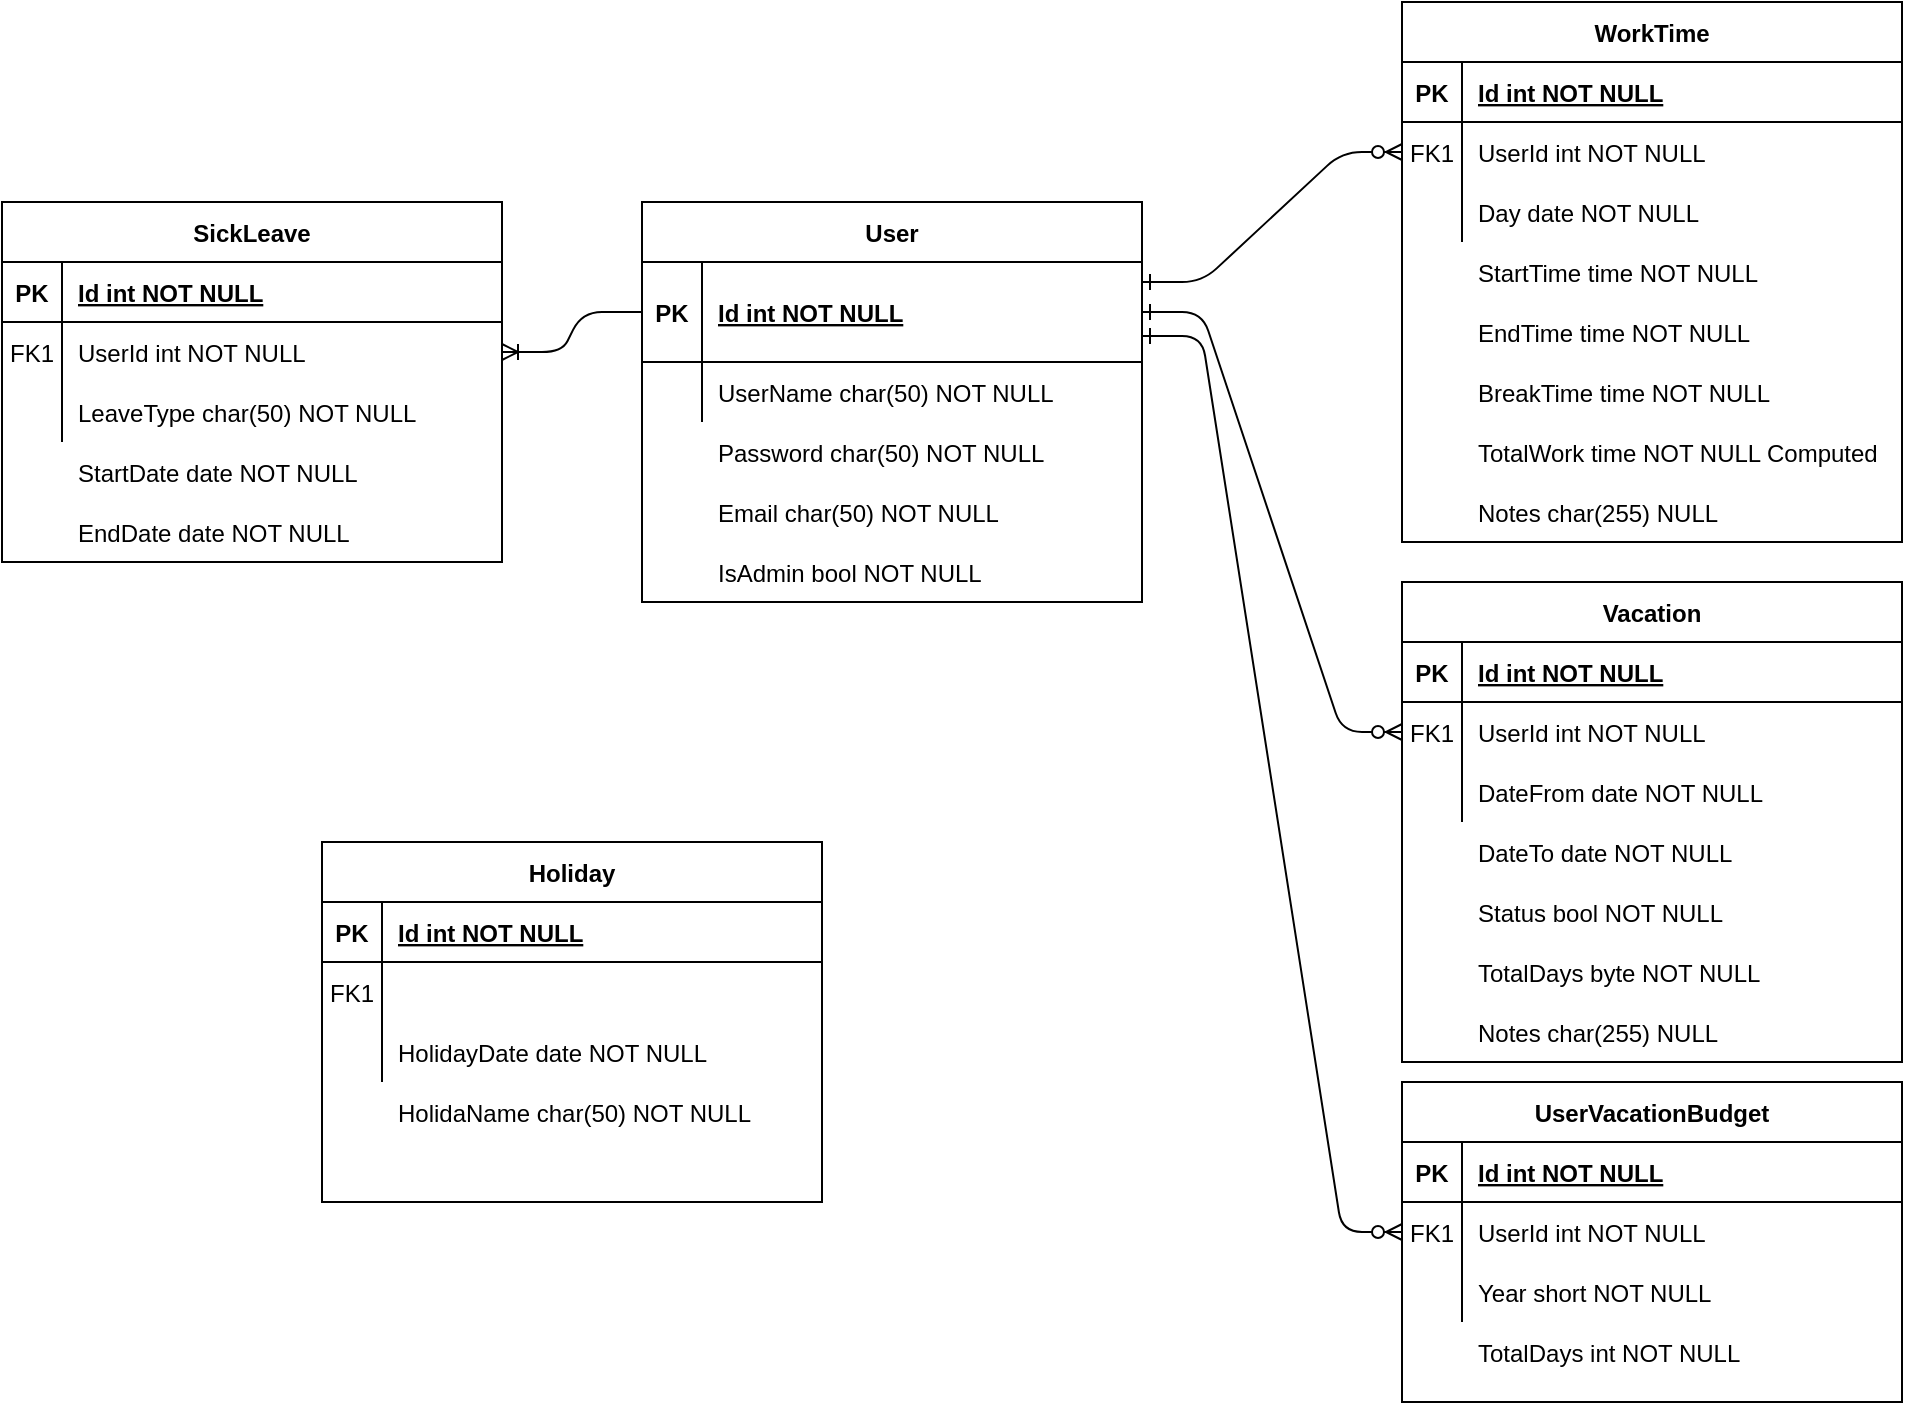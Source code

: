 <mxfile version="13.9.9" type="device"><diagram id="R2lEEEUBdFMjLlhIrx00" name="Page-1"><mxGraphModel dx="1936" dy="776" grid="1" gridSize="10" guides="1" tooltips="1" connect="1" arrows="1" fold="1" page="1" pageScale="1" pageWidth="850" pageHeight="1100" math="0" shadow="0" extFonts="Permanent Marker^https://fonts.googleapis.com/css?family=Permanent+Marker"><root><mxCell id="0"/><mxCell id="1" parent="0"/><mxCell id="C-vyLk0tnHw3VtMMgP7b-1" value="" style="edgeStyle=entityRelationEdgeStyle;endArrow=ERzeroToMany;startArrow=ERone;endFill=1;startFill=0;" parent="1" target="C-vyLk0tnHw3VtMMgP7b-6" edge="1"><mxGeometry width="100" height="100" relative="1" as="geometry"><mxPoint x="450" y="150" as="sourcePoint"/><mxPoint x="440" y="620" as="targetPoint"/></mxGeometry></mxCell><mxCell id="0375sZLIrakor4TxVUf3-9" value="" style="edgeStyle=entityRelationEdgeStyle;endArrow=ERzeroToMany;startArrow=ERone;endFill=1;startFill=0;entryX=0;entryY=0.5;entryDx=0;entryDy=0;" edge="1" parent="1" source="C-vyLk0tnHw3VtMMgP7b-24" target="C-vyLk0tnHw3VtMMgP7b-17"><mxGeometry width="100" height="100" relative="1" as="geometry"><mxPoint x="370" y="170" as="sourcePoint"/><mxPoint x="450" y="200" as="targetPoint"/></mxGeometry></mxCell><mxCell id="0375sZLIrakor4TxVUf3-15" value="" style="group" vertex="1" connectable="0" parent="1"><mxGeometry x="580" y="10" width="250" height="270" as="geometry"/></mxCell><mxCell id="C-vyLk0tnHw3VtMMgP7b-2" value="WorkTime" style="shape=table;startSize=30;container=1;collapsible=1;childLayout=tableLayout;fixedRows=1;rowLines=0;fontStyle=1;align=center;resizeLast=1;" parent="0375sZLIrakor4TxVUf3-15" vertex="1"><mxGeometry width="250" height="270" as="geometry"/></mxCell><mxCell id="C-vyLk0tnHw3VtMMgP7b-3" value="" style="shape=partialRectangle;collapsible=0;dropTarget=0;pointerEvents=0;fillColor=none;points=[[0,0.5],[1,0.5]];portConstraint=eastwest;top=0;left=0;right=0;bottom=1;" parent="C-vyLk0tnHw3VtMMgP7b-2" vertex="1"><mxGeometry y="30" width="250" height="30" as="geometry"/></mxCell><mxCell id="C-vyLk0tnHw3VtMMgP7b-4" value="PK" style="shape=partialRectangle;overflow=hidden;connectable=0;fillColor=none;top=0;left=0;bottom=0;right=0;fontStyle=1;" parent="C-vyLk0tnHw3VtMMgP7b-3" vertex="1"><mxGeometry width="30" height="30" as="geometry"/></mxCell><mxCell id="C-vyLk0tnHw3VtMMgP7b-5" value="Id int NOT NULL " style="shape=partialRectangle;overflow=hidden;connectable=0;fillColor=none;top=0;left=0;bottom=0;right=0;align=left;spacingLeft=6;fontStyle=5;" parent="C-vyLk0tnHw3VtMMgP7b-3" vertex="1"><mxGeometry x="30" width="220" height="30" as="geometry"/></mxCell><mxCell id="C-vyLk0tnHw3VtMMgP7b-6" value="" style="shape=partialRectangle;collapsible=0;dropTarget=0;pointerEvents=0;fillColor=none;points=[[0,0.5],[1,0.5]];portConstraint=eastwest;top=0;left=0;right=0;bottom=0;" parent="C-vyLk0tnHw3VtMMgP7b-2" vertex="1"><mxGeometry y="60" width="250" height="30" as="geometry"/></mxCell><mxCell id="C-vyLk0tnHw3VtMMgP7b-7" value="FK1" style="shape=partialRectangle;overflow=hidden;connectable=0;fillColor=none;top=0;left=0;bottom=0;right=0;" parent="C-vyLk0tnHw3VtMMgP7b-6" vertex="1"><mxGeometry width="30" height="30" as="geometry"/></mxCell><mxCell id="C-vyLk0tnHw3VtMMgP7b-8" value="UserId int NOT NULL" style="shape=partialRectangle;overflow=hidden;connectable=0;fillColor=none;top=0;left=0;bottom=0;right=0;align=left;spacingLeft=6;" parent="C-vyLk0tnHw3VtMMgP7b-6" vertex="1"><mxGeometry x="30" width="220" height="30" as="geometry"/></mxCell><mxCell id="C-vyLk0tnHw3VtMMgP7b-9" value="" style="shape=partialRectangle;collapsible=0;dropTarget=0;pointerEvents=0;fillColor=none;points=[[0,0.5],[1,0.5]];portConstraint=eastwest;top=0;left=0;right=0;bottom=0;" parent="C-vyLk0tnHw3VtMMgP7b-2" vertex="1"><mxGeometry y="90" width="250" height="30" as="geometry"/></mxCell><mxCell id="C-vyLk0tnHw3VtMMgP7b-10" value="" style="shape=partialRectangle;overflow=hidden;connectable=0;fillColor=none;top=0;left=0;bottom=0;right=0;" parent="C-vyLk0tnHw3VtMMgP7b-9" vertex="1"><mxGeometry width="30" height="30" as="geometry"/></mxCell><mxCell id="C-vyLk0tnHw3VtMMgP7b-11" value="Day date NOT NULL" style="shape=partialRectangle;overflow=hidden;connectable=0;fillColor=none;top=0;left=0;bottom=0;right=0;align=left;spacingLeft=6;" parent="C-vyLk0tnHw3VtMMgP7b-9" vertex="1"><mxGeometry x="30" width="220" height="30" as="geometry"/></mxCell><mxCell id="0375sZLIrakor4TxVUf3-4" value="StartTime time NOT NULL" style="shape=partialRectangle;overflow=hidden;connectable=0;fillColor=none;top=0;left=0;bottom=0;right=0;align=left;spacingLeft=6;" vertex="1" parent="0375sZLIrakor4TxVUf3-15"><mxGeometry x="30" y="120" width="220" height="30" as="geometry"/></mxCell><mxCell id="0375sZLIrakor4TxVUf3-5" value="EndTime time NOT NULL" style="shape=partialRectangle;overflow=hidden;connectable=0;fillColor=none;top=0;left=0;bottom=0;right=0;align=left;spacingLeft=6;" vertex="1" parent="0375sZLIrakor4TxVUf3-15"><mxGeometry x="30" y="150" width="220" height="30" as="geometry"/></mxCell><mxCell id="0375sZLIrakor4TxVUf3-6" value="BreakTime time NOT NULL" style="shape=partialRectangle;overflow=hidden;connectable=0;fillColor=none;top=0;left=0;bottom=0;right=0;align=left;spacingLeft=6;" vertex="1" parent="0375sZLIrakor4TxVUf3-15"><mxGeometry x="30" y="180" width="220" height="30" as="geometry"/></mxCell><mxCell id="0375sZLIrakor4TxVUf3-7" value="TotalWork time NOT NULL Computed" style="shape=partialRectangle;overflow=hidden;connectable=0;fillColor=none;top=0;left=0;bottom=0;right=0;align=left;spacingLeft=6;" vertex="1" parent="0375sZLIrakor4TxVUf3-15"><mxGeometry x="30" y="210" width="220" height="30" as="geometry"/></mxCell><mxCell id="0375sZLIrakor4TxVUf3-8" value="Notes char(255) NULL" style="shape=partialRectangle;overflow=hidden;connectable=0;fillColor=none;top=0;left=0;bottom=0;right=0;align=left;spacingLeft=6;" vertex="1" parent="0375sZLIrakor4TxVUf3-15"><mxGeometry x="30" y="240" width="220" height="30" as="geometry"/></mxCell><mxCell id="0375sZLIrakor4TxVUf3-16" value="" style="group" vertex="1" connectable="0" parent="1"><mxGeometry x="580" y="300" width="250" height="240" as="geometry"/></mxCell><mxCell id="C-vyLk0tnHw3VtMMgP7b-13" value="Vacation" style="shape=table;startSize=30;container=1;collapsible=1;childLayout=tableLayout;fixedRows=1;rowLines=0;fontStyle=1;align=center;resizeLast=1;" parent="0375sZLIrakor4TxVUf3-16" vertex="1"><mxGeometry width="250" height="240" as="geometry"/></mxCell><mxCell id="C-vyLk0tnHw3VtMMgP7b-14" value="" style="shape=partialRectangle;collapsible=0;dropTarget=0;pointerEvents=0;fillColor=none;points=[[0,0.5],[1,0.5]];portConstraint=eastwest;top=0;left=0;right=0;bottom=1;" parent="C-vyLk0tnHw3VtMMgP7b-13" vertex="1"><mxGeometry y="30" width="250" height="30" as="geometry"/></mxCell><mxCell id="C-vyLk0tnHw3VtMMgP7b-15" value="PK" style="shape=partialRectangle;overflow=hidden;connectable=0;fillColor=none;top=0;left=0;bottom=0;right=0;fontStyle=1;" parent="C-vyLk0tnHw3VtMMgP7b-14" vertex="1"><mxGeometry width="30" height="30" as="geometry"/></mxCell><mxCell id="C-vyLk0tnHw3VtMMgP7b-16" value="Id int NOT NULL" style="shape=partialRectangle;overflow=hidden;connectable=0;fillColor=none;top=0;left=0;bottom=0;right=0;align=left;spacingLeft=6;fontStyle=5;" parent="C-vyLk0tnHw3VtMMgP7b-14" vertex="1"><mxGeometry x="30" width="220" height="30" as="geometry"/></mxCell><mxCell id="C-vyLk0tnHw3VtMMgP7b-17" value="" style="shape=partialRectangle;collapsible=0;dropTarget=0;pointerEvents=0;fillColor=none;points=[[0,0.5],[1,0.5]];portConstraint=eastwest;top=0;left=0;right=0;bottom=0;" parent="C-vyLk0tnHw3VtMMgP7b-13" vertex="1"><mxGeometry y="60" width="250" height="30" as="geometry"/></mxCell><mxCell id="C-vyLk0tnHw3VtMMgP7b-18" value="FK1" style="shape=partialRectangle;overflow=hidden;connectable=0;fillColor=none;top=0;left=0;bottom=0;right=0;" parent="C-vyLk0tnHw3VtMMgP7b-17" vertex="1"><mxGeometry width="30" height="30" as="geometry"/></mxCell><mxCell id="C-vyLk0tnHw3VtMMgP7b-19" value="UserId int NOT NULL" style="shape=partialRectangle;overflow=hidden;connectable=0;fillColor=none;top=0;left=0;bottom=0;right=0;align=left;spacingLeft=6;" parent="C-vyLk0tnHw3VtMMgP7b-17" vertex="1"><mxGeometry x="30" width="220" height="30" as="geometry"/></mxCell><mxCell id="C-vyLk0tnHw3VtMMgP7b-20" value="" style="shape=partialRectangle;collapsible=0;dropTarget=0;pointerEvents=0;fillColor=none;points=[[0,0.5],[1,0.5]];portConstraint=eastwest;top=0;left=0;right=0;bottom=0;" parent="C-vyLk0tnHw3VtMMgP7b-13" vertex="1"><mxGeometry y="90" width="250" height="30" as="geometry"/></mxCell><mxCell id="C-vyLk0tnHw3VtMMgP7b-21" value="" style="shape=partialRectangle;overflow=hidden;connectable=0;fillColor=none;top=0;left=0;bottom=0;right=0;" parent="C-vyLk0tnHw3VtMMgP7b-20" vertex="1"><mxGeometry width="30" height="30" as="geometry"/></mxCell><mxCell id="C-vyLk0tnHw3VtMMgP7b-22" value="DateFrom date NOT NULL" style="shape=partialRectangle;overflow=hidden;connectable=0;fillColor=none;top=0;left=0;bottom=0;right=0;align=left;spacingLeft=6;" parent="C-vyLk0tnHw3VtMMgP7b-20" vertex="1"><mxGeometry x="30" width="220" height="30" as="geometry"/></mxCell><mxCell id="0375sZLIrakor4TxVUf3-11" value="DateTo date NOT NULL" style="shape=partialRectangle;overflow=hidden;connectable=0;fillColor=none;top=0;left=0;bottom=0;right=0;align=left;spacingLeft=6;" vertex="1" parent="0375sZLIrakor4TxVUf3-16"><mxGeometry x="30" y="120" width="220" height="30" as="geometry"/></mxCell><mxCell id="0375sZLIrakor4TxVUf3-12" value="Status bool NOT NULL" style="shape=partialRectangle;overflow=hidden;connectable=0;fillColor=none;top=0;left=0;bottom=0;right=0;align=left;spacingLeft=6;" vertex="1" parent="0375sZLIrakor4TxVUf3-16"><mxGeometry x="30" y="150" width="220" height="30" as="geometry"/></mxCell><mxCell id="0375sZLIrakor4TxVUf3-13" value="TotalDays byte NOT NULL" style="shape=partialRectangle;overflow=hidden;connectable=0;fillColor=none;top=0;left=0;bottom=0;right=0;align=left;spacingLeft=6;" vertex="1" parent="0375sZLIrakor4TxVUf3-16"><mxGeometry x="30" y="180" width="220" height="30" as="geometry"/></mxCell><mxCell id="0375sZLIrakor4TxVUf3-14" value="Notes char(255) NULL" style="shape=partialRectangle;overflow=hidden;connectable=0;fillColor=none;top=0;left=0;bottom=0;right=0;align=left;spacingLeft=6;" vertex="1" parent="0375sZLIrakor4TxVUf3-16"><mxGeometry x="30" y="210" width="220" height="30" as="geometry"/></mxCell><mxCell id="0375sZLIrakor4TxVUf3-17" value="UserVacationBudget" style="shape=table;startSize=30;container=1;collapsible=1;childLayout=tableLayout;fixedRows=1;rowLines=0;fontStyle=1;align=center;resizeLast=1;" vertex="1" parent="1"><mxGeometry x="580" y="550" width="250" height="160" as="geometry"/></mxCell><mxCell id="0375sZLIrakor4TxVUf3-18" value="" style="shape=partialRectangle;collapsible=0;dropTarget=0;pointerEvents=0;fillColor=none;points=[[0,0.5],[1,0.5]];portConstraint=eastwest;top=0;left=0;right=0;bottom=1;" vertex="1" parent="0375sZLIrakor4TxVUf3-17"><mxGeometry y="30" width="250" height="30" as="geometry"/></mxCell><mxCell id="0375sZLIrakor4TxVUf3-19" value="PK" style="shape=partialRectangle;overflow=hidden;connectable=0;fillColor=none;top=0;left=0;bottom=0;right=0;fontStyle=1;" vertex="1" parent="0375sZLIrakor4TxVUf3-18"><mxGeometry width="30" height="30" as="geometry"/></mxCell><mxCell id="0375sZLIrakor4TxVUf3-20" value="Id int NOT NULL" style="shape=partialRectangle;overflow=hidden;connectable=0;fillColor=none;top=0;left=0;bottom=0;right=0;align=left;spacingLeft=6;fontStyle=5;" vertex="1" parent="0375sZLIrakor4TxVUf3-18"><mxGeometry x="30" width="220" height="30" as="geometry"/></mxCell><mxCell id="0375sZLIrakor4TxVUf3-21" value="" style="shape=partialRectangle;collapsible=0;dropTarget=0;pointerEvents=0;fillColor=none;points=[[0,0.5],[1,0.5]];portConstraint=eastwest;top=0;left=0;right=0;bottom=0;" vertex="1" parent="0375sZLIrakor4TxVUf3-17"><mxGeometry y="60" width="250" height="30" as="geometry"/></mxCell><mxCell id="0375sZLIrakor4TxVUf3-22" value="FK1" style="shape=partialRectangle;overflow=hidden;connectable=0;fillColor=none;top=0;left=0;bottom=0;right=0;" vertex="1" parent="0375sZLIrakor4TxVUf3-21"><mxGeometry width="30" height="30" as="geometry"/></mxCell><mxCell id="0375sZLIrakor4TxVUf3-23" value="UserId int NOT NULL" style="shape=partialRectangle;overflow=hidden;connectable=0;fillColor=none;top=0;left=0;bottom=0;right=0;align=left;spacingLeft=6;" vertex="1" parent="0375sZLIrakor4TxVUf3-21"><mxGeometry x="30" width="220" height="30" as="geometry"/></mxCell><mxCell id="0375sZLIrakor4TxVUf3-24" value="" style="shape=partialRectangle;collapsible=0;dropTarget=0;pointerEvents=0;fillColor=none;points=[[0,0.5],[1,0.5]];portConstraint=eastwest;top=0;left=0;right=0;bottom=0;" vertex="1" parent="0375sZLIrakor4TxVUf3-17"><mxGeometry y="90" width="250" height="30" as="geometry"/></mxCell><mxCell id="0375sZLIrakor4TxVUf3-25" value="" style="shape=partialRectangle;overflow=hidden;connectable=0;fillColor=none;top=0;left=0;bottom=0;right=0;" vertex="1" parent="0375sZLIrakor4TxVUf3-24"><mxGeometry width="30" height="30" as="geometry"/></mxCell><mxCell id="0375sZLIrakor4TxVUf3-26" value="Year short NOT NULL" style="shape=partialRectangle;overflow=hidden;connectable=0;fillColor=none;top=0;left=0;bottom=0;right=0;align=left;spacingLeft=6;" vertex="1" parent="0375sZLIrakor4TxVUf3-24"><mxGeometry x="30" width="220" height="30" as="geometry"/></mxCell><mxCell id="0375sZLIrakor4TxVUf3-27" value="TotalDays int NOT NULL" style="shape=partialRectangle;overflow=hidden;connectable=0;fillColor=none;top=0;left=0;bottom=0;right=0;align=left;spacingLeft=6;" vertex="1" parent="1"><mxGeometry x="610" y="670" width="220" height="30" as="geometry"/></mxCell><mxCell id="0375sZLIrakor4TxVUf3-28" value="" style="edgeStyle=entityRelationEdgeStyle;endArrow=ERzeroToMany;startArrow=ERone;endFill=1;startFill=0;entryX=0;entryY=0.5;entryDx=0;entryDy=0;exitX=1;exitY=0.74;exitDx=0;exitDy=0;exitPerimeter=0;" edge="1" parent="1" source="C-vyLk0tnHw3VtMMgP7b-24"><mxGeometry width="100" height="100" relative="1" as="geometry"><mxPoint x="370" y="180" as="sourcePoint"/><mxPoint x="580" y="625" as="targetPoint"/></mxGeometry></mxCell><mxCell id="0375sZLIrakor4TxVUf3-29" value="" style="group" vertex="1" connectable="0" parent="1"><mxGeometry x="-120" y="110" width="250" height="240" as="geometry"/></mxCell><mxCell id="0375sZLIrakor4TxVUf3-30" value="SickLeave" style="shape=table;startSize=30;container=1;collapsible=1;childLayout=tableLayout;fixedRows=1;rowLines=0;fontStyle=1;align=center;resizeLast=1;" vertex="1" parent="0375sZLIrakor4TxVUf3-29"><mxGeometry width="250" height="180" as="geometry"/></mxCell><mxCell id="0375sZLIrakor4TxVUf3-31" value="" style="shape=partialRectangle;collapsible=0;dropTarget=0;pointerEvents=0;fillColor=none;points=[[0,0.5],[1,0.5]];portConstraint=eastwest;top=0;left=0;right=0;bottom=1;" vertex="1" parent="0375sZLIrakor4TxVUf3-30"><mxGeometry y="30" width="250" height="30" as="geometry"/></mxCell><mxCell id="0375sZLIrakor4TxVUf3-32" value="PK" style="shape=partialRectangle;overflow=hidden;connectable=0;fillColor=none;top=0;left=0;bottom=0;right=0;fontStyle=1;" vertex="1" parent="0375sZLIrakor4TxVUf3-31"><mxGeometry width="30" height="30" as="geometry"/></mxCell><mxCell id="0375sZLIrakor4TxVUf3-33" value="Id int NOT NULL" style="shape=partialRectangle;overflow=hidden;connectable=0;fillColor=none;top=0;left=0;bottom=0;right=0;align=left;spacingLeft=6;fontStyle=5;" vertex="1" parent="0375sZLIrakor4TxVUf3-31"><mxGeometry x="30" width="220" height="30" as="geometry"/></mxCell><mxCell id="0375sZLIrakor4TxVUf3-34" value="" style="shape=partialRectangle;collapsible=0;dropTarget=0;pointerEvents=0;fillColor=none;points=[[0,0.5],[1,0.5]];portConstraint=eastwest;top=0;left=0;right=0;bottom=0;" vertex="1" parent="0375sZLIrakor4TxVUf3-30"><mxGeometry y="60" width="250" height="30" as="geometry"/></mxCell><mxCell id="0375sZLIrakor4TxVUf3-35" value="FK1" style="shape=partialRectangle;overflow=hidden;connectable=0;fillColor=none;top=0;left=0;bottom=0;right=0;" vertex="1" parent="0375sZLIrakor4TxVUf3-34"><mxGeometry width="30" height="30" as="geometry"/></mxCell><mxCell id="0375sZLIrakor4TxVUf3-36" value="UserId int NOT NULL" style="shape=partialRectangle;overflow=hidden;connectable=0;fillColor=none;top=0;left=0;bottom=0;right=0;align=left;spacingLeft=6;" vertex="1" parent="0375sZLIrakor4TxVUf3-34"><mxGeometry x="30" width="220" height="30" as="geometry"/></mxCell><mxCell id="0375sZLIrakor4TxVUf3-37" value="" style="shape=partialRectangle;collapsible=0;dropTarget=0;pointerEvents=0;fillColor=none;points=[[0,0.5],[1,0.5]];portConstraint=eastwest;top=0;left=0;right=0;bottom=0;" vertex="1" parent="0375sZLIrakor4TxVUf3-30"><mxGeometry y="90" width="250" height="30" as="geometry"/></mxCell><mxCell id="0375sZLIrakor4TxVUf3-38" value="" style="shape=partialRectangle;overflow=hidden;connectable=0;fillColor=none;top=0;left=0;bottom=0;right=0;" vertex="1" parent="0375sZLIrakor4TxVUf3-37"><mxGeometry width="30" height="30" as="geometry"/></mxCell><mxCell id="0375sZLIrakor4TxVUf3-39" value="LeaveType char(50) NOT NULL" style="shape=partialRectangle;overflow=hidden;connectable=0;fillColor=none;top=0;left=0;bottom=0;right=0;align=left;spacingLeft=6;" vertex="1" parent="0375sZLIrakor4TxVUf3-37"><mxGeometry x="30" width="220" height="30" as="geometry"/></mxCell><mxCell id="0375sZLIrakor4TxVUf3-40" value="StartDate date NOT NULL" style="shape=partialRectangle;overflow=hidden;connectable=0;fillColor=none;top=0;left=0;bottom=0;right=0;align=left;spacingLeft=6;" vertex="1" parent="0375sZLIrakor4TxVUf3-29"><mxGeometry x="30" y="120" width="220" height="30" as="geometry"/></mxCell><mxCell id="0375sZLIrakor4TxVUf3-41" value="EndDate date NOT NULL" style="shape=partialRectangle;overflow=hidden;connectable=0;fillColor=none;top=0;left=0;bottom=0;right=0;align=left;spacingLeft=6;" vertex="1" parent="0375sZLIrakor4TxVUf3-29"><mxGeometry x="30" y="150" width="220" height="30" as="geometry"/></mxCell><mxCell id="0375sZLIrakor4TxVUf3-44" value="" style="group" vertex="1" connectable="0" parent="1"><mxGeometry x="200" y="110" width="250" height="200" as="geometry"/></mxCell><mxCell id="C-vyLk0tnHw3VtMMgP7b-23" value="User" style="shape=table;startSize=30;container=1;collapsible=1;childLayout=tableLayout;fixedRows=1;rowLines=0;fontStyle=1;align=center;resizeLast=1;" parent="0375sZLIrakor4TxVUf3-44" vertex="1"><mxGeometry width="250" height="200" as="geometry"/></mxCell><mxCell id="C-vyLk0tnHw3VtMMgP7b-24" value="" style="shape=partialRectangle;collapsible=0;dropTarget=0;pointerEvents=0;fillColor=none;points=[[0,0.5],[1,0.5]];portConstraint=eastwest;top=0;left=0;right=0;bottom=1;" parent="C-vyLk0tnHw3VtMMgP7b-23" vertex="1"><mxGeometry y="30" width="250" height="50" as="geometry"/></mxCell><mxCell id="C-vyLk0tnHw3VtMMgP7b-25" value="PK" style="shape=partialRectangle;overflow=hidden;connectable=0;fillColor=none;top=0;left=0;bottom=0;right=0;fontStyle=1;" parent="C-vyLk0tnHw3VtMMgP7b-24" vertex="1"><mxGeometry width="30" height="50" as="geometry"/></mxCell><mxCell id="C-vyLk0tnHw3VtMMgP7b-26" value="Id int NOT NULL " style="shape=partialRectangle;overflow=hidden;connectable=0;fillColor=none;top=0;left=0;bottom=0;right=0;align=left;spacingLeft=6;fontStyle=5;" parent="C-vyLk0tnHw3VtMMgP7b-24" vertex="1"><mxGeometry x="30" width="220" height="50" as="geometry"/></mxCell><mxCell id="C-vyLk0tnHw3VtMMgP7b-27" value="" style="shape=partialRectangle;collapsible=0;dropTarget=0;pointerEvents=0;fillColor=none;points=[[0,0.5],[1,0.5]];portConstraint=eastwest;top=0;left=0;right=0;bottom=0;" parent="C-vyLk0tnHw3VtMMgP7b-23" vertex="1"><mxGeometry y="80" width="250" height="30" as="geometry"/></mxCell><mxCell id="C-vyLk0tnHw3VtMMgP7b-28" value="" style="shape=partialRectangle;overflow=hidden;connectable=0;fillColor=none;top=0;left=0;bottom=0;right=0;" parent="C-vyLk0tnHw3VtMMgP7b-27" vertex="1"><mxGeometry width="30" height="30" as="geometry"/></mxCell><mxCell id="C-vyLk0tnHw3VtMMgP7b-29" value="UserName char(50) NOT NULL" style="shape=partialRectangle;overflow=hidden;connectable=0;fillColor=none;top=0;left=0;bottom=0;right=0;align=left;spacingLeft=6;" parent="C-vyLk0tnHw3VtMMgP7b-27" vertex="1"><mxGeometry x="30" width="220" height="30" as="geometry"/></mxCell><mxCell id="0375sZLIrakor4TxVUf3-1" value="Password char(50) NOT NULL" style="shape=partialRectangle;overflow=hidden;connectable=0;fillColor=none;top=0;left=0;bottom=0;right=0;align=left;spacingLeft=6;" vertex="1" parent="0375sZLIrakor4TxVUf3-44"><mxGeometry x="30" y="110" width="220" height="30" as="geometry"/></mxCell><mxCell id="0375sZLIrakor4TxVUf3-2" value="Email char(50) NOT NULL" style="shape=partialRectangle;overflow=hidden;connectable=0;fillColor=none;top=0;left=0;bottom=0;right=0;align=left;spacingLeft=6;" vertex="1" parent="0375sZLIrakor4TxVUf3-44"><mxGeometry x="30" y="140" width="220" height="30" as="geometry"/></mxCell><mxCell id="0375sZLIrakor4TxVUf3-3" value="IsAdmin bool NOT NULL" style="shape=partialRectangle;overflow=hidden;connectable=0;fillColor=none;top=0;left=0;bottom=0;right=0;align=left;spacingLeft=6;" vertex="1" parent="0375sZLIrakor4TxVUf3-44"><mxGeometry x="30" y="170" width="220" height="30" as="geometry"/></mxCell><mxCell id="0375sZLIrakor4TxVUf3-46" value="" style="edgeStyle=entityRelationEdgeStyle;fontSize=12;html=1;endArrow=ERoneToMany;exitX=0;exitY=0.5;exitDx=0;exitDy=0;" edge="1" parent="1" source="C-vyLk0tnHw3VtMMgP7b-24" target="0375sZLIrakor4TxVUf3-34"><mxGeometry width="100" height="100" relative="1" as="geometry"><mxPoint x="380" y="380" as="sourcePoint"/><mxPoint x="480" y="280" as="targetPoint"/></mxGeometry></mxCell><mxCell id="0375sZLIrakor4TxVUf3-47" value="" style="group" vertex="1" connectable="0" parent="1"><mxGeometry x="40" y="430" width="250" height="240" as="geometry"/></mxCell><mxCell id="0375sZLIrakor4TxVUf3-48" value="Holiday" style="shape=table;startSize=30;container=1;collapsible=1;childLayout=tableLayout;fixedRows=1;rowLines=0;fontStyle=1;align=center;resizeLast=1;" vertex="1" parent="0375sZLIrakor4TxVUf3-47"><mxGeometry width="250" height="180" as="geometry"/></mxCell><mxCell id="0375sZLIrakor4TxVUf3-49" value="" style="shape=partialRectangle;collapsible=0;dropTarget=0;pointerEvents=0;fillColor=none;points=[[0,0.5],[1,0.5]];portConstraint=eastwest;top=0;left=0;right=0;bottom=1;" vertex="1" parent="0375sZLIrakor4TxVUf3-48"><mxGeometry y="30" width="250" height="30" as="geometry"/></mxCell><mxCell id="0375sZLIrakor4TxVUf3-50" value="PK" style="shape=partialRectangle;overflow=hidden;connectable=0;fillColor=none;top=0;left=0;bottom=0;right=0;fontStyle=1;" vertex="1" parent="0375sZLIrakor4TxVUf3-49"><mxGeometry width="30" height="30" as="geometry"/></mxCell><mxCell id="0375sZLIrakor4TxVUf3-51" value="Id int NOT NULL" style="shape=partialRectangle;overflow=hidden;connectable=0;fillColor=none;top=0;left=0;bottom=0;right=0;align=left;spacingLeft=6;fontStyle=5;" vertex="1" parent="0375sZLIrakor4TxVUf3-49"><mxGeometry x="30" width="220" height="30" as="geometry"/></mxCell><mxCell id="0375sZLIrakor4TxVUf3-52" value="" style="shape=partialRectangle;collapsible=0;dropTarget=0;pointerEvents=0;fillColor=none;points=[[0,0.5],[1,0.5]];portConstraint=eastwest;top=0;left=0;right=0;bottom=0;" vertex="1" parent="0375sZLIrakor4TxVUf3-48"><mxGeometry y="60" width="250" height="30" as="geometry"/></mxCell><mxCell id="0375sZLIrakor4TxVUf3-53" value="FK1" style="shape=partialRectangle;overflow=hidden;connectable=0;fillColor=none;top=0;left=0;bottom=0;right=0;" vertex="1" parent="0375sZLIrakor4TxVUf3-52"><mxGeometry width="30" height="30" as="geometry"/></mxCell><mxCell id="0375sZLIrakor4TxVUf3-54" value="" style="shape=partialRectangle;overflow=hidden;connectable=0;fillColor=none;top=0;left=0;bottom=0;right=0;align=left;spacingLeft=6;" vertex="1" parent="0375sZLIrakor4TxVUf3-52"><mxGeometry x="30" width="220" height="30" as="geometry"/></mxCell><mxCell id="0375sZLIrakor4TxVUf3-55" value="" style="shape=partialRectangle;collapsible=0;dropTarget=0;pointerEvents=0;fillColor=none;points=[[0,0.5],[1,0.5]];portConstraint=eastwest;top=0;left=0;right=0;bottom=0;" vertex="1" parent="0375sZLIrakor4TxVUf3-48"><mxGeometry y="90" width="250" height="30" as="geometry"/></mxCell><mxCell id="0375sZLIrakor4TxVUf3-56" value="" style="shape=partialRectangle;overflow=hidden;connectable=0;fillColor=none;top=0;left=0;bottom=0;right=0;" vertex="1" parent="0375sZLIrakor4TxVUf3-55"><mxGeometry width="30" height="30" as="geometry"/></mxCell><mxCell id="0375sZLIrakor4TxVUf3-57" value="HolidayDate date NOT NULL" style="shape=partialRectangle;overflow=hidden;connectable=0;fillColor=none;top=0;left=0;bottom=0;right=0;align=left;spacingLeft=6;" vertex="1" parent="0375sZLIrakor4TxVUf3-55"><mxGeometry x="30" width="220" height="30" as="geometry"/></mxCell><mxCell id="0375sZLIrakor4TxVUf3-58" value="HolidaName char(50) NOT NULL" style="shape=partialRectangle;overflow=hidden;connectable=0;fillColor=none;top=0;left=0;bottom=0;right=0;align=left;spacingLeft=6;" vertex="1" parent="0375sZLIrakor4TxVUf3-47"><mxGeometry x="30" y="120" width="220" height="30" as="geometry"/></mxCell></root></mxGraphModel></diagram></mxfile>